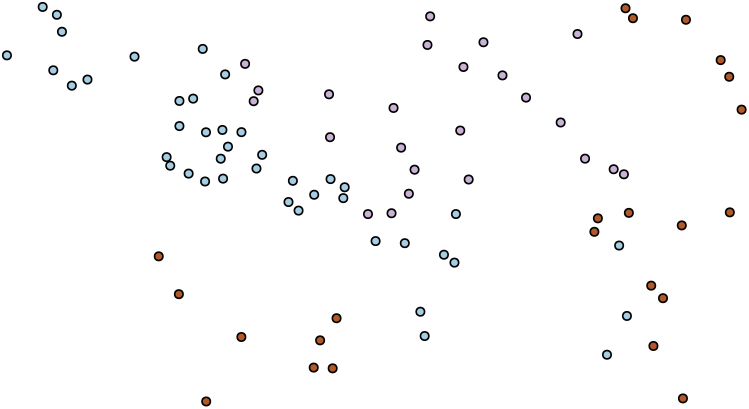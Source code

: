 <?xml version="1.0"?>
<!DOCTYPE ipe SYSTEM "ipe.dtd">
<ipe version="70218" creator="Ipe 7.2.27">
<info created="D:20230323153838" modified="D:20231120222507"/>
<ipestyle name="bettinacolors">
<color name="Bettina blue" value="0 0.4 0.796"/>
<color name="Bettina green" value="0.282 0.557 0"/>
<color name="Bettina red" value="0.836 0 0"/>
<color name="Bettina yellow" value="1 0.604 0"/>
</ipestyle>
<ipestyle name="tuecolors">
<color name="TUe aqua" value="0 0.675 0.51"/>
<color name="TUe blue" value="0 0.4 0.8"/>
<color name="TUe cyan" value="0 0.635 0.871"/>
<color name="TUe darkblue" value="0.063 0.063 0.451"/>
<color name="TUe darkpink" value="0.839 0 0.482"/>
<color name="TUe darkred" value="0.839 0 0.29"/>
<color name="TUe green" value="0.518 0.824 0"/>
<color name="TUe lime" value="0.808 0.875 0"/>
<color name="TUe marine" value="0 0.573 0.71"/>
<color name="TUe orange" value="1 0.604 0"/>
<color name="TUe purple" value="0.678 0.125 0.678"/>
<color name="TUe red" value="0.967 0.192 0.192"/>
<color name="TUe yellow" value="1 0.867 0"/>
</ipestyle>
<ipestyle name="extendedcolors">
<color name="CART 1" value="0.145 0.737 0.612"/>
<color name="CART 10" value="0.996 0.965 0.608"/>
<color name="CART 11" value="0.996 0.859 0.706"/>
<color name="CART 12" value="0.98 0.714 0.58"/>
<color name="CART 13" value="1 0.8 0.302"/>
<color name="CART 2" value="0.533 0.78 0.396"/>
<color name="CART 3" value="0.561 0.737 0.757"/>
<color name="CART 4" value="0.604 0.839 0.741"/>
<color name="CART 5" value="0.706 0.592 0.506"/>
<color name="CART 6" value="0.733 0.718 0.349"/>
<color name="CART 7" value="0.831 0.878 0.353"/>
<color name="CART 8" value="0.835 0.725 0.541"/>
<color name="CART 9" value="0.867 0.529 0.475"/>
<color name="CB brown" value="0.694 0.349 0.157"/>
<color name="CB dark blue" value="0.121 0.47 0.705"/>
<color name="CB dark green" value="0.2 0.627 0.172"/>
<color name="CB dark orange" value="1 0.498 0"/>
<color name="CB dark purple" value="0.415 0.239 0.603"/>
<color name="CB dark red" value="0.89 0.102 0.109"/>
<color name="CB light blue" value="0.651 0.807 0.89"/>
<color name="CB light green" value="0.698 0.874 0.541"/>
<color name="CB light orange" value="0.992 0.749 0.435"/>
<color name="CB light purple" value="0.792 0.698 0.839"/>
<color name="CB light red" value="0.984 0.603 0.6"/>
<color name="CB yellow" value="1 1 0.6"/>
<color name="Gray 0.0" value="0"/>
<color name="Gray 0.1" value="0.1"/>
<color name="Gray 0.2" value="0.2"/>
<color name="Gray 0.3" value="0.3"/>
<color name="Gray 0.4" value="0.4"/>
<color name="Gray 0.5" value="0.5"/>
<color name="Gray 0.6" value="0.6"/>
<color name="Gray 0.7" value="0.7"/>
<color name="Gray 0.8" value="0.8"/>
<color name="Gray 0.9" value="0.9"/>
<color name="Gray 1.0" value="1"/>
<dashstyle name="W dashed fat" value="[3 5.1] 0"/>
<dashstyle name="W dashed heavier" value="[2 3] 0"/>
<dashstyle name="W dashed normal" value="[1 1.7] 0"/>
<dashstyle name="W dashed ultrafat" value="[5 8.5] 0"/>
<dashstyle name="W dot fat" value="[0.01 2.4] 0"/>
<dashstyle name="W dot heavier" value="[0.01 1.6] 0"/>
<dashstyle name="W dot normal" value="[0.01 0.8] 0"/>
<dashstyle name="W dot ultrafat" value="[0.01 4] 0"/>
</ipestyle>
<ipestyle name="pptcolors">
<color name="PPT blue" value="0 0.459 0.965"/>
<color name="PPT gray" value="0.647"/>
<color name="PPT green" value="0 0.69 0.314"/>
<color name="PPT purple" value="0.439 0.188 0.627"/>
<color name="PPT red" value="0.753 0 0"/>
<color name="PPT yellow" value="1 0.753 0"/>
</ipestyle>
<ipestyle name="arrows">
<symbol name="arrow/circle(spx)" transformations="translations">
<path stroke="sym-stroke" pen="sym-pen">
0.5 0 0 0.5 0 0 e
</path>
</symbol>
<symbol name="arrow/disk(spx)" transformations="translations">
<group>
<path fill="sym-stroke">
0.5 0 0 0.5 0 0 e
</path>
<path stroke="sym-stroke" pen="sym-pen">
0.5 0 0 0.5 0 0 e
</path>
</group>
</symbol>
<symbol name="arrow/fdisk(spx)" transformations="translations">
<group>
<path fill="white">
0.5 0 0 0.5 0 0 e
</path>
<path stroke="sym-stroke" pen="sym-pen">
0.5 0 0 0.5 0 0 e
</path>
</group>
</symbol>
<symbol name="arrow/box(spx)" transformations="translations">
<path stroke="sym-stroke" pen="sym-pen">
-0.5 -0.5 m
0.5 -0.5 l
0.5 0.5 l
-0.5 0.5 l
h
</path>
</symbol>
<symbol name="arrow/square(spx)" transformations="translations">
<path fill="sym-stroke">
-0.5 -0.5 m
0.5 -0.5 l
0.5 0.5 l
-0.5 0.5 l
h
</path>
</symbol>
<symbol name="arrow/fsquare(spx)" transformations="translations">
<group>
<path fill="white">
-0.5 -0.5 m
0.5 -0.5 l
0.5 0.5 l
-0.5 0.5 l
h
</path>
<path stroke="sym-stroke" pen="sym-pen">
-0.5 -0.5 m
0.5 -0.5 l
0.5 0.5 l
-0.5 0.5 l
h
</path>
</group>
</symbol>
<symbol name="arrow/cross(spx)" transformations="translations">
<group>
<path stroke="sym-stroke" pen="sym-pen">
-0.5 -0.5 m
0.5 0.5 l
h
</path>
<path stroke="sym-stroke" pen="sym-pen">
-0.5 0.5 m
0.5 -0.5 l
h
</path>
</group>
</symbol>
<symbol name="arrow/whiskers(spx)" transformations="translations">
<path stroke="sym-stroke" pen="sym-pen">
0 -0.5 m
0 0.5 l
h
</path>
</symbol>
</ipestyle>
<ipestyle name="grids">
<anglesize name="10 deg" value="10"/>
<anglesize name="22.5 deg" value="22.5"/>
<anglesize name="30 deg" value="30"/>
<anglesize name="45 deg" value="45"/>
<anglesize name="5 deg" value="5"/>
<anglesize name="60 deg" value="60"/>
<anglesize name="90 deg" value="90"/>
<gridsize name="1 pt" value="1"/>
<gridsize name="10 pts (~3.5 mm)" value="10"/>
<gridsize name="14 pts (~5 mm)" value="14"/>
<gridsize name="16 pts (~6 mm)" value="16"/>
<gridsize name="2 pts" value="2"/>
<gridsize name="20 pts (~7 mm)" value="20"/>
<gridsize name="28 pts (~10 mm)" value="28"/>
<gridsize name="3 pt" value="3"/>
<gridsize name="32 pts (~12 mm)" value="32"/>
<gridsize name="4 pts" value="4"/>
<gridsize name="56 pts (~20 mm)" value="56"/>
<gridsize name="8 pts (~3 mm)" value="8"/>
</ipestyle>
<ipestyle name="sizes">
<arrowsize name="large" value="10"/>
<arrowsize name="small" value="5"/>
<arrowsize name="tiny" value="3"/>
<pen name="1" value="1"/>
<pen name="10" value="10"/>
<pen name="2" value="2"/>
<pen name="3" value="3"/>
<pen name="4" value="4"/>
<pen name="5" value="5"/>
<pen name="6" value="6"/>
<pen name="7" value="7"/>
<pen name="8" value="8"/>
<pen name="9" value="9"/>
<pen name="fat" value="1.2"/>
<pen name="heavier" value="0.8"/>
<pen name="ultrafat" value="2"/>
<symbolsize name="1" value="1"/>
<symbolsize name="10" value="10"/>
<symbolsize name="2" value="2"/>
<symbolsize name="3" value="3"/>
<symbolsize name="4" value="4"/>
<symbolsize name="5" value="5"/>
<symbolsize name="6" value="6"/>
<symbolsize name="7" value="7"/>
<symbolsize name="8" value="8"/>
<symbolsize name="9" value="9"/>
<symbolsize name="large" value="5"/>
<symbolsize name="small" value="2"/>
<symbolsize name="tiny" value="1.1"/>
</ipestyle>
<ipestyle name="text">
<textsize name="Huge" value="\Huge"/>
<textsize name="LARGE" value="\LARGE"/>
<textsize name="Large" value="\Large"/>
<textsize name="footnote" value="\footnotesize"/>
<textsize name="huge" value="\huge"/>
<textsize name="large" value="\large"/>
<textsize name="small" value="\small"/>
<textsize name="tiny" value="\tiny"/>
<textstyle name="center" begin="\begin{center}" end="\end{center}"/>
<textstyle name="item" begin="\begin{itemize}\item{}" end="\end{itemize}"/>
<textstyle name="itemize" begin="\begin{itemize}" end="\end{itemize}"/>
</ipestyle>
<ipestyle name="transparency">
<opacity name="10%" value="0.1"/>
<opacity name="20%" value="0.2"/>
<opacity name="30%" value="0.3"/>
<opacity name="40%" value="0.4"/>
<opacity name="50%" value="0.5"/>
<opacity name="60%" value="0.6"/>
<opacity name="70%" value="0.7"/>
<opacity name="80%" value="0.8"/>
<opacity name="90%" value="0.9"/>
</ipestyle>
<ipestyle name="trimmed">
<symbol name="arrow/arc(spx)">
<path stroke="sym-stroke" fill="sym-stroke" pen="sym-pen">
0 0 m
-1 0.333 l
-1 -0.333 l
h
</path>
</symbol>
<symbol name="arrow/farc(spx)">
<path stroke="sym-stroke" fill="white" pen="sym-pen">
0 0 m
-1 0.333 l
-1 -0.333 l
h
</path>
</symbol>
<symbol name="arrow/ptarc(spx)">
<path stroke="sym-stroke" fill="sym-stroke" pen="sym-pen">
0 0 m
-1 0.333 l
-0.8 0 l
-1 -0.333 l
h
</path>
</symbol>
<symbol name="arrow/fptarc(spx)">
<path stroke="sym-stroke" fill="white" pen="sym-pen">
0 0 m
-1 0.333 l
-0.8 0 l
-1 -0.333 l
h
</path>
</symbol>
<symbol name="mark/circle(sx)" transformations="translations">
<path fill="sym-stroke">
0.6 0 0 0.6 0 0 e
0.4 0 0 0.4 0 0 e
</path>
</symbol>
<symbol name="mark/disk(sx)" transformations="translations">
<path fill="sym-stroke">
0.6 0 0 0.6 0 0 e
</path>
</symbol>
<symbol name="mark/fdisk(sfx)" transformations="translations">
<group>
<path fill="sym-fill">
0.5 0 0 0.5 0 0 e
</path>
<path fill="sym-stroke" fillrule="eofill">
0.6 0 0 0.6 0 0 e
0.4 0 0 0.4 0 0 e
</path>
</group>
</symbol>
<symbol name="mark/box(sx)" transformations="translations">
<path fill="sym-stroke" fillrule="eofill">
-0.6 -0.6 m
0.6 -0.6 l
0.6 0.6 l
-0.6 0.6 l
h
-0.4 -0.4 m
0.4 -0.4 l
0.4 0.4 l
-0.4 0.4 l
h
</path>
</symbol>
<symbol name="mark/square(sx)" transformations="translations">
<path fill="sym-stroke">
-0.6 -0.6 m
0.6 -0.6 l
0.6 0.6 l
-0.6 0.6 l
h
</path>
</symbol>
<symbol name="mark/fsquare(sfx)" transformations="translations">
<group>
<path fill="sym-fill">
-0.5 -0.5 m
0.5 -0.5 l
0.5 0.5 l
-0.5 0.5 l
h
</path>
<path fill="sym-stroke" fillrule="eofill">
-0.6 -0.6 m
0.6 -0.6 l
0.6 0.6 l
-0.6 0.6 l
h
-0.4 -0.4 m
0.4 -0.4 l
0.4 0.4 l
-0.4 0.4 l
h
</path>
</group>
</symbol>
<symbol name="mark/cross(sx)" transformations="translations">
<group>
<path fill="sym-stroke">
-0.43 -0.57 m
0.57 0.43 l
0.43 0.57 l
-0.57 -0.43 l
h
</path>
<path fill="sym-stroke">
-0.43 0.57 m
0.57 -0.43 l
0.43 -0.57 l
-0.57 0.43 l
h
</path>
</group>
</symbol>
<symbol name="arrow/fnormal(spx)">
<path stroke="sym-stroke" fill="white" pen="sym-pen">
0 0 m
-1 0.333 l
-1 -0.333 l
h
</path>
</symbol>
<symbol name="arrow/pointed(spx)">
<path stroke="sym-stroke" fill="sym-stroke" pen="sym-pen">
0 0 m
-1 0.333 l
-0.8 0 l
-1 -0.333 l
h
</path>
</symbol>
<symbol name="arrow/fpointed(spx)">
<path stroke="sym-stroke" fill="white" pen="sym-pen">
0 0 m
-1 0.333 l
-0.8 0 l
-1 -0.333 l
h
</path>
</symbol>
<symbol name="arrow/linear(spx)">
<path stroke="sym-stroke" pen="sym-pen">
-1 0.333 m
0 0 l
-1 -0.333 l
</path>
</symbol>
<symbol name="arrow/fdouble(spx)">
<path stroke="sym-stroke" fill="white" pen="sym-pen">
0 0 m
-1 0.333 l
-1 -0.333 l
h
-1 0 m
-2 0.333 l
-2 -0.333 l
h
</path>
</symbol>
<symbol name="arrow/double(spx)">
<path stroke="sym-stroke" fill="sym-stroke" pen="sym-pen">
0 0 m
-1 0.333 l
-1 -0.333 l
h
-1 0 m
-2 0.333 l
-2 -0.333 l
h
</path>
</symbol>
<tiling name="falling" angle="-60" step="4" width="1"/>
<tiling name="rising" angle="30" step="4" width="1"/>
</ipestyle>
<ipestyle name="personal">
<color name="GC beige" value="0.996 0.921 0.776"/>
<color name="GC orange" value="0.976 0.639 0.055"/>
<layout paper="350 497" origin="0 0" frame="350 497"/>
</ipestyle>
<page>
<layer name="alpha"/>
<view layers="alpha" active="alpha"/>
<use layer="alpha" name="mark/fdisk(sfx)" pos="39.4427 470.742" size="normal" stroke="black" fill="CB light blue"/>
<use matrix="1 0 0 1 5.10364 -2.82788" name="mark/fdisk(sfx)" pos="39.4427 470.742" size="normal" stroke="black" fill="CB light blue"/>
<use matrix="1 0 0 1 6.93338 -8.92701" name="mark/fdisk(sfx)" pos="39.4427 470.742" size="normal" stroke="black" fill="CB light blue"/>
<use matrix="1 0 0 1 -12.8709 -17.4299" name="mark/fdisk(sfx)" pos="39.4427 470.742" size="normal" stroke="black" fill="CB light blue"/>
<use matrix="1 0 0 1 3.81206 -22.8115" name="mark/fdisk(sfx)" pos="39.4427 470.742" size="normal" stroke="black" fill="CB light blue"/>
<use matrix="1 0 0 1 10.4852 -28.3366" name="mark/fdisk(sfx)" pos="39.4427 470.742" size="normal" stroke="black" fill="CB light blue"/>
<use matrix="1 0 0 1 16.118 -26.1481" name="mark/fdisk(sfx)" pos="39.4427 470.742" size="normal" stroke="black" fill="CB light blue"/>
<use matrix="1 0 0 1 33.052 -17.8963" name="mark/fdisk(sfx)" pos="39.4427 470.742" size="normal" stroke="black" fill="CB light blue"/>
<use matrix="1 0 0 1 57.6148 -15.108" name="mark/fdisk(sfx)" pos="39.4427 470.742" size="normal" stroke="black" fill="CB light blue"/>
<use matrix="1 0 0 1 65.6782 -24.2901" name="mark/fdisk(sfx)" pos="39.4427 470.742" size="normal" stroke="black" fill="CB light blue"/>
<use matrix="1 0 0 1 54.1656 -33.0061" name="mark/fdisk(sfx)" pos="39.4427 470.742" size="normal" stroke="black" fill="CB light blue"/>
<use matrix="1 0 0 1 49.225 -33.8451" name="mark/fdisk(sfx)" pos="39.4427 470.742" size="normal" stroke="black" fill="CB light blue"/>
<use matrix="1 0 0 1 49.225 -42.8873" name="mark/fdisk(sfx)" pos="39.4427 470.742" size="normal" stroke="black" fill="CB light blue"/>
<use matrix="1 0 0 1 44.6107 -54.0736" name="mark/fdisk(sfx)" pos="39.4427 470.742" size="normal" stroke="black" fill="CB light blue"/>
<use matrix="1 0 0 1 45.9157 -57.1499" name="mark/fdisk(sfx)" pos="39.4427 470.742" size="normal" stroke="black" fill="CB light blue"/>
<use matrix="1 0 0 1 52.5343 -59.9931" name="mark/fdisk(sfx)" pos="39.4427 470.742" size="normal" stroke="black" fill="CB light blue"/>
<use matrix="1 0 0 1 58.4537 -62.8362" name="mark/fdisk(sfx)" pos="39.4427 470.742" size="normal" stroke="black" fill="CB light blue"/>
<use matrix="1 0 0 1 64.9325 -61.8108" name="mark/fdisk(sfx)" pos="39.4427 470.742" size="normal" stroke="black" fill="CB light blue"/>
<use matrix="1 0 0 1 64.0935 -54.633" name="mark/fdisk(sfx)" pos="39.4427 470.742" size="normal" stroke="black" fill="CB light blue"/>
<use matrix="1 0 0 1 66.7036 -50.2983" name="mark/fdisk(sfx)" pos="39.4427 470.742" size="normal" stroke="black" fill="CB light blue"/>
<use matrix="1 0 0 1 58.78 -45.1246" name="mark/fdisk(sfx)" pos="39.4427 470.742" size="normal" stroke="black" fill="CB light blue"/>
<use matrix="1 0 0 1 64.6994 -44.2856" name="mark/fdisk(sfx)" pos="39.4427 470.742" size="normal" stroke="black" fill="CB light blue"/>
<use matrix="1 0 0 1 71.551 -45.078" name="mark/fdisk(sfx)" pos="39.4427 470.742" size="normal" stroke="black" fill="CB light blue"/>
<use matrix="1 0 0 1 79.0086 -53.2347" name="mark/fdisk(sfx)" pos="39.4427 470.742" size="normal" stroke="black" fill="CB light blue"/>
<use matrix="1 0 0 1 76.9577 -58.1753" name="mark/fdisk(sfx)" pos="39.4427 470.742" size="normal" stroke="black" fill="CB light blue"/>
<use matrix="1 0 0 1 90.0641 -62.5888" name="mark/fdisk(sfx)" pos="39.4427 470.742" size="normal" stroke="black" fill="CB light blue"/>
<use matrix="1 0 0 1 88.4855 -70.2307" name="mark/fdisk(sfx)" pos="39.4427 470.742" size="normal" stroke="black" fill="CB light blue"/>
<use matrix="1 0 0 1 92.1091 -73.3161" name="mark/fdisk(sfx)" pos="39.4427 470.742" size="normal" stroke="black" fill="CB light blue"/>
<use matrix="1 0 0 1 97.7418 -67.6116" name="mark/fdisk(sfx)" pos="39.4427 470.742" size="normal" stroke="black" fill="CB light blue"/>
<use matrix="1 0 0 1 103.626 -61.9789" name="mark/fdisk(sfx)" pos="39.4427 470.742" size="normal" stroke="black" fill="CB light blue"/>
<use matrix="1 0 0 1 108.72 -64.9208" name="mark/fdisk(sfx)" pos="39.4427 470.742" size="normal" stroke="black" fill="CB light blue"/>
<use matrix="1 0 0 1 108.218 -68.8315" name="mark/fdisk(sfx)" pos="39.4427 470.742" size="normal" stroke="black" fill="CB light blue"/>
<use matrix="1 0 0 1 119.842 -84.2946" name="mark/fdisk(sfx)" pos="39.4427 470.742" size="normal" stroke="black" fill="CB light blue"/>
<use matrix="1 0 0 1 130.354 -85.048" name="mark/fdisk(sfx)" pos="39.4427 470.742" size="normal" stroke="black" fill="CB light blue"/>
<use matrix="1 0 0 1 148.76 -74.5626" name="mark/fdisk(sfx)" pos="39.4427 470.742" size="normal" stroke="black" fill="CB light blue"/>
<use matrix="1 0 0 1 144.452 -89.1991" name="mark/fdisk(sfx)" pos="39.4427 470.742" size="normal" stroke="black" fill="CB light blue"/>
<use matrix="1 0 0 1 148.235 -92.0436" name="mark/fdisk(sfx)" pos="39.4427 470.742" size="normal" stroke="black" fill="CB light blue"/>
<use matrix="1 0 0 1 135.962 -109.718" name="mark/fdisk(sfx)" pos="39.4427 470.742" size="normal" stroke="black" fill="CB light blue"/>
<use matrix="1 0 0 1 137.505 -118.472" name="mark/fdisk(sfx)" pos="39.4427 470.742" size="normal" stroke="black" fill="CB light blue"/>
<use matrix="1 0 0 1 203.146 -125.202" name="mark/fdisk(sfx)" pos="39.4427 470.742" size="normal" stroke="black" fill="CB light blue"/>
<use matrix="1 0 0 1 210.321 -111.245" name="mark/fdisk(sfx)" pos="39.4427 470.742" size="normal" stroke="black" fill="CB light blue"/>
<use matrix="1 0 0 1 207.518 -85.8965" name="mark/fdisk(sfx)" pos="39.4427 470.742" size="normal" stroke="black" fill="CB light blue"/>
<use matrix="1 0 0 1 41.7728 -89.7825" name="mark/fdisk(sfx)" pos="39.4427 470.742" size="normal" stroke="black" fill="CB brown"/>
<use matrix="1 0 0 1 49.0259 -103.404" name="mark/fdisk(sfx)" pos="39.4427 470.742" size="normal" stroke="black" fill="CB brown"/>
<use matrix="1 0 0 1 71.5245 -118.822" name="mark/fdisk(sfx)" pos="39.4427 470.742" size="normal" stroke="black" fill="CB brown"/>
<use matrix="1 0 0 1 58.8592 -142.029" name="mark/fdisk(sfx)" pos="39.4427 470.742" size="normal" stroke="black" fill="CB brown"/>
<use matrix="1 0 0 1 97.563 -129.836" name="mark/fdisk(sfx)" pos="39.4427 470.742" size="normal" stroke="black" fill="CB brown"/>
<use matrix="1 0 0 1 104.387 -130.107" name="mark/fdisk(sfx)" pos="39.4427 470.742" size="normal" stroke="black" fill="CB brown"/>
<use matrix="1 0 0 1 99.8668 -120.025" name="mark/fdisk(sfx)" pos="39.4427 470.742" size="normal" stroke="black" fill="CB brown"/>
<use matrix="1 0 0 1 105.787 -112.06" name="mark/fdisk(sfx)" pos="39.4427 470.742" size="normal" stroke="black" fill="CB brown"/>
<use matrix="1 0 0 1 219.86 -122.054" name="mark/fdisk(sfx)" pos="39.4427 470.742" size="normal" stroke="black" fill="CB brown"/>
<use matrix="1 0 0 1 230.487 -140.931" name="mark/fdisk(sfx)" pos="39.4427 470.742" size="normal" stroke="black" fill="CB brown"/>
<use matrix="1 0 0 1 223.309 -104.856" name="mark/fdisk(sfx)" pos="39.4427 470.742" size="normal" stroke="black" fill="CB brown"/>
<use matrix="1 0 0 1 219.068 -100.334" name="mark/fdisk(sfx)" pos="39.4427 470.742" size="normal" stroke="black" fill="CB brown"/>
<use matrix="1 0 0 1 230.071 -78.6505" name="mark/fdisk(sfx)" pos="39.4427 470.742" size="normal" stroke="black" fill="CB brown"/>
<use matrix="1 0 0 1 211.02 -74.13" name="mark/fdisk(sfx)" pos="39.4427 470.742" size="normal" stroke="black" fill="CB brown"/>
<use matrix="1 0 0 1 199.862 -76.1032" name="mark/fdisk(sfx)" pos="39.4427 470.742" size="normal" stroke="black" fill="CB brown"/>
<use matrix="1 0 0 1 198.606 -80.9466" name="mark/fdisk(sfx)" pos="39.4427 470.742" size="normal" stroke="black" fill="CB brown"/>
<use matrix="1 0 0 1 247.363 -73.9506" name="mark/fdisk(sfx)" pos="39.4427 470.742" size="normal" stroke="black" fill="CB brown"/>
<use matrix="1 0 0 1 251.604 -36.9709" name="mark/fdisk(sfx)" pos="39.4427 470.742" size="normal" stroke="black" fill="CB brown"/>
<use matrix="1 0 0 1 247.155 -25.1314" name="mark/fdisk(sfx)" pos="39.4427 470.742" size="normal" stroke="black" fill="CB brown"/>
<use matrix="1 0 0 1 244.07 -19.1399" name="mark/fdisk(sfx)" pos="39.4427 470.742" size="normal" stroke="black" fill="CB brown"/>
<use matrix="1 0 0 1 231.573 -4.61521" name="mark/fdisk(sfx)" pos="39.4427 470.742" size="normal" stroke="black" fill="CB brown"/>
<use matrix="1 0 0 1 212.491 -4.06289" name="mark/fdisk(sfx)" pos="39.4427 470.742" size="normal" stroke="black" fill="CB brown"/>
<use matrix="1 0 0 1 209.812 -0.472793" name="mark/fdisk(sfx)" pos="39.4427 470.742" size="normal" stroke="black" fill="CB brown"/>
<use matrix="1 0 0 1 72.8639 -20.4876" name="mark/fdisk(sfx)" pos="39.4427 470.742" size="normal" stroke="black" fill="CB light purple"/>
<use matrix="1 0 0 1 77.6472 -30.054" name="mark/fdisk(sfx)" pos="39.4427 470.742" size="normal" stroke="black" fill="CB light purple"/>
<use matrix="1 0 0 1 75.9517 -33.9293" name="mark/fdisk(sfx)" pos="39.4427 470.742" size="normal" stroke="black" fill="CB light purple"/>
<use matrix="1 0 0 1 103.443 -46.8876" name="mark/fdisk(sfx)" pos="39.4427 470.742" size="normal" stroke="black" fill="CB light purple"/>
<use matrix="1 0 0 1 103.079 -31.4467" name="mark/fdisk(sfx)" pos="39.4427 470.742" size="normal" stroke="black" fill="CB light purple"/>
<use matrix="1 0 0 1 126.305 -36.3649" name="mark/fdisk(sfx)" pos="39.4427 470.742" size="normal" stroke="black" fill="CB light purple"/>
<use matrix="1 0 0 1 129.03 -50.6553" name="mark/fdisk(sfx)" pos="39.4427 470.742" size="normal" stroke="black" fill="CB light purple"/>
<use matrix="1 0 0 1 133.874 -58.5877" name="mark/fdisk(sfx)" pos="39.4427 470.742" size="normal" stroke="black" fill="CB light purple"/>
<use matrix="1 0 0 1 131.816 -67.2467" name="mark/fdisk(sfx)" pos="39.4427 470.742" size="normal" stroke="black" fill="CB light purple"/>
<use matrix="1 0 0 1 125.579 -74.2708" name="mark/fdisk(sfx)" pos="39.4427 470.742" size="normal" stroke="black" fill="CB light purple"/>
<use matrix="1 0 0 1 117.101 -74.5735" name="mark/fdisk(sfx)" pos="39.4427 470.742" size="normal" stroke="black" fill="CB light purple"/>
<use matrix="1 0 0 1 153.349 -62.1242" name="mark/fdisk(sfx)" pos="39.4427 470.742" size="normal" stroke="black" fill="CB light purple"/>
<use matrix="1 0 0 1 150.321 -44.5034" name="mark/fdisk(sfx)" pos="39.4427 470.742" size="normal" stroke="black" fill="CB light purple"/>
<use matrix="1 0 0 1 151.472 -21.6145" name="mark/fdisk(sfx)" pos="39.4427 470.742" size="normal" stroke="black" fill="CB light purple"/>
<use matrix="1 0 0 1 139.482 -3.38824" name="mark/fdisk(sfx)" pos="39.4427 470.742" size="normal" stroke="black" fill="CB light purple"/>
<use matrix="1 0 0 1 138.513 -13.6822" name="mark/fdisk(sfx)" pos="39.4427 470.742" size="normal" stroke="black" fill="CB light purple"/>
<use matrix="1 0 0 1 158.677 -12.7133" name="mark/fdisk(sfx)" pos="39.4427 470.742" size="normal" stroke="black" fill="CB light purple"/>
<use matrix="1 0 0 1 165.52 -24.6422" name="mark/fdisk(sfx)" pos="39.4427 470.742" size="normal" stroke="black" fill="CB light purple"/>
<use matrix="1 0 0 1 173.997 -32.6351" name="mark/fdisk(sfx)" pos="39.4427 470.742" size="normal" stroke="black" fill="CB light purple"/>
<use matrix="1 0 0 1 192.526 -9.74625" name="mark/fdisk(sfx)" pos="39.4427 470.742" size="normal" stroke="black" fill="CB light purple"/>
<use matrix="1 0 0 1 186.471 -41.5969" name="mark/fdisk(sfx)" pos="39.4427 470.742" size="normal" stroke="black" fill="CB light purple"/>
<use matrix="1 0 0 1 209.239 -60.247" name="mark/fdisk(sfx)" pos="39.4427 470.742" size="normal" stroke="black" fill="CB light purple"/>
<use matrix="1 0 0 1 205.545 -58.4305" name="mark/fdisk(sfx)" pos="39.4427 470.742" size="normal" stroke="black" fill="CB light purple"/>
<use matrix="1 0 0 1 195.251 -54.6157" name="mark/fdisk(sfx)" pos="39.4427 470.742" size="normal" stroke="black" fill="CB light purple"/>
</page>
</ipe>
